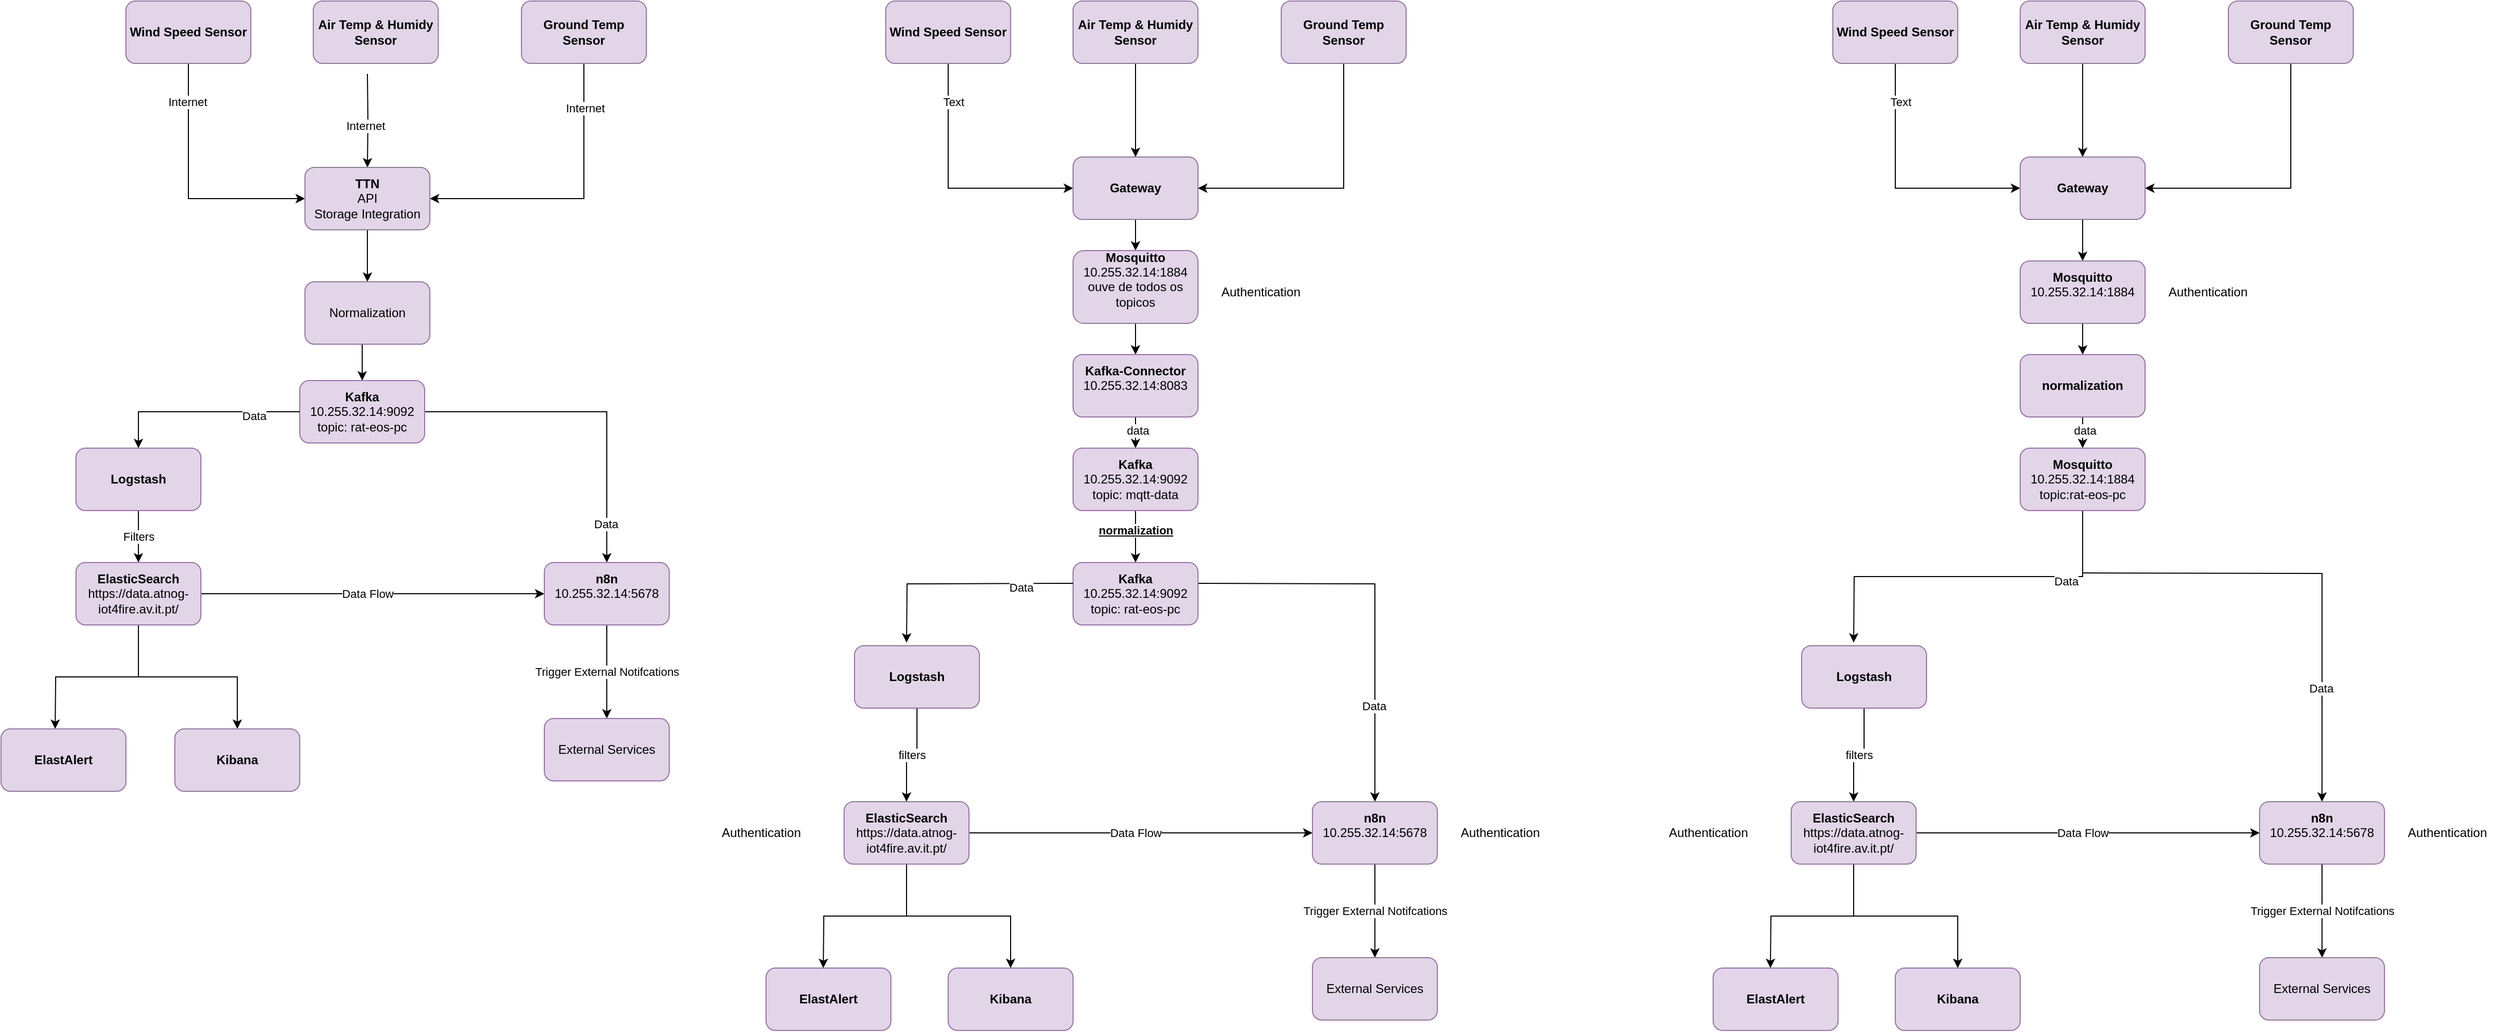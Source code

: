 <mxfile version="24.6.4" type="github">
  <diagram name="Página-1" id="U9sVXNLi1cfzZMgELVTF">
    <mxGraphModel dx="2345" dy="714" grid="1" gridSize="10" guides="1" tooltips="1" connect="1" arrows="1" fold="1" page="1" pageScale="1" pageWidth="827" pageHeight="1169" math="0" shadow="0">
      <root>
        <mxCell id="0" />
        <mxCell id="1" parent="0" />
        <mxCell id="oxTX_q_KPrcElpraufrz-17" style="edgeStyle=orthogonalEdgeStyle;rounded=0;orthogonalLoop=1;jettySize=auto;html=1;exitX=0.5;exitY=1;exitDx=0;exitDy=0;entryX=0;entryY=0.5;entryDx=0;entryDy=0;" parent="1" source="oxTX_q_KPrcElpraufrz-4" target="oxTX_q_KPrcElpraufrz-7" edge="1">
          <mxGeometry relative="1" as="geometry" />
        </mxCell>
        <mxCell id="VtKPe04n7dCPjRhlaxMr-100" value="Text" style="edgeLabel;html=1;align=center;verticalAlign=middle;resizable=0;points=[];" parent="oxTX_q_KPrcElpraufrz-17" vertex="1" connectable="0">
          <mxGeometry x="-0.692" y="5" relative="1" as="geometry">
            <mxPoint as="offset" />
          </mxGeometry>
        </mxCell>
        <mxCell id="oxTX_q_KPrcElpraufrz-4" value="&lt;b&gt;Wind Speed Sensor&lt;/b&gt;" style="rounded=1;whiteSpace=wrap;html=1;fillColor=#e1d5e7;strokeColor=#9673a6;" parent="1" vertex="1">
          <mxGeometry x="50" y="80" width="120" height="60" as="geometry" />
        </mxCell>
        <mxCell id="oxTX_q_KPrcElpraufrz-16" style="edgeStyle=orthogonalEdgeStyle;rounded=0;orthogonalLoop=1;jettySize=auto;html=1;exitX=0.5;exitY=1;exitDx=0;exitDy=0;entryX=0.5;entryY=0;entryDx=0;entryDy=0;" parent="1" source="oxTX_q_KPrcElpraufrz-5" target="oxTX_q_KPrcElpraufrz-7" edge="1">
          <mxGeometry relative="1" as="geometry" />
        </mxCell>
        <mxCell id="oxTX_q_KPrcElpraufrz-5" value="&lt;b&gt;Air Temp &amp;amp; Humidy Sensor&lt;/b&gt;" style="rounded=1;whiteSpace=wrap;html=1;fillColor=#e1d5e7;strokeColor=#9673a6;" parent="1" vertex="1">
          <mxGeometry x="230" y="80" width="120" height="60" as="geometry" />
        </mxCell>
        <mxCell id="oxTX_q_KPrcElpraufrz-15" style="edgeStyle=orthogonalEdgeStyle;rounded=0;orthogonalLoop=1;jettySize=auto;html=1;exitX=0.5;exitY=1;exitDx=0;exitDy=0;entryX=1;entryY=0.5;entryDx=0;entryDy=0;" parent="1" source="oxTX_q_KPrcElpraufrz-6" target="oxTX_q_KPrcElpraufrz-7" edge="1">
          <mxGeometry relative="1" as="geometry" />
        </mxCell>
        <mxCell id="oxTX_q_KPrcElpraufrz-6" value="&lt;b&gt;Ground Temp Sensor&lt;/b&gt;" style="rounded=1;whiteSpace=wrap;html=1;fillColor=#e1d5e7;strokeColor=#9673a6;" parent="1" vertex="1">
          <mxGeometry x="430" y="80" width="120" height="60" as="geometry" />
        </mxCell>
        <mxCell id="VtKPe04n7dCPjRhlaxMr-89" style="edgeStyle=orthogonalEdgeStyle;rounded=0;orthogonalLoop=1;jettySize=auto;html=1;exitX=0.5;exitY=1;exitDx=0;exitDy=0;entryX=0.5;entryY=0;entryDx=0;entryDy=0;" parent="1" source="oxTX_q_KPrcElpraufrz-7" target="VtKPe04n7dCPjRhlaxMr-87" edge="1">
          <mxGeometry relative="1" as="geometry" />
        </mxCell>
        <mxCell id="oxTX_q_KPrcElpraufrz-7" value="&lt;b&gt;Gateway&lt;/b&gt;" style="rounded=1;whiteSpace=wrap;html=1;fillColor=#e1d5e7;strokeColor=#9673a6;" parent="1" vertex="1">
          <mxGeometry x="230" y="230" width="120" height="60" as="geometry" />
        </mxCell>
        <mxCell id="oxTX_q_KPrcElpraufrz-20" style="edgeStyle=orthogonalEdgeStyle;rounded=0;orthogonalLoop=1;jettySize=auto;html=1;exitX=1;exitY=0.5;exitDx=0;exitDy=0;entryX=0.5;entryY=0;entryDx=0;entryDy=0;" parent="1" target="oxTX_q_KPrcElpraufrz-10" edge="1">
          <mxGeometry relative="1" as="geometry">
            <mxPoint x="350" y="640" as="sourcePoint" />
          </mxGeometry>
        </mxCell>
        <mxCell id="oxTX_q_KPrcElpraufrz-21" value="Data" style="edgeLabel;html=1;align=center;verticalAlign=middle;resizable=0;points=[];" parent="oxTX_q_KPrcElpraufrz-20" vertex="1" connectable="0">
          <mxGeometry x="0.516" y="-1" relative="1" as="geometry">
            <mxPoint as="offset" />
          </mxGeometry>
        </mxCell>
        <mxCell id="oxTX_q_KPrcElpraufrz-8" value="&lt;b&gt;Kafka&lt;/b&gt;&lt;div&gt;&lt;div&gt;10.255.32.14:9092&lt;/div&gt;&lt;/div&gt;&lt;div&gt;topic: rat-eos-pc&lt;br&gt;&lt;/div&gt;" style="rounded=1;whiteSpace=wrap;html=1;fillColor=#e1d5e7;strokeColor=#9673a6;" parent="1" vertex="1">
          <mxGeometry x="230" y="620" width="120" height="60" as="geometry" />
        </mxCell>
        <mxCell id="oxTX_q_KPrcElpraufrz-24" value="filters" style="edgeStyle=orthogonalEdgeStyle;rounded=0;orthogonalLoop=1;jettySize=auto;html=1;exitX=0.5;exitY=1;exitDx=0;exitDy=0;" parent="1" source="oxTX_q_KPrcElpraufrz-9" target="oxTX_q_KPrcElpraufrz-12" edge="1">
          <mxGeometry relative="1" as="geometry" />
        </mxCell>
        <mxCell id="oxTX_q_KPrcElpraufrz-9" value="&lt;b&gt;Logstash&lt;/b&gt;" style="rounded=1;whiteSpace=wrap;html=1;fillColor=#e1d5e7;strokeColor=#9673a6;" parent="1" vertex="1">
          <mxGeometry x="20" y="700" width="120" height="60" as="geometry" />
        </mxCell>
        <mxCell id="oxTX_q_KPrcElpraufrz-29" value="Trigger External Notifcations" style="edgeStyle=orthogonalEdgeStyle;rounded=0;orthogonalLoop=1;jettySize=auto;html=1;exitX=0.5;exitY=1;exitDx=0;exitDy=0;entryX=0.5;entryY=0;entryDx=0;entryDy=0;" parent="1" source="oxTX_q_KPrcElpraufrz-10" target="oxTX_q_KPrcElpraufrz-11" edge="1">
          <mxGeometry relative="1" as="geometry" />
        </mxCell>
        <mxCell id="oxTX_q_KPrcElpraufrz-10" value="&lt;b&gt;n8n&lt;/b&gt;&lt;div&gt;&lt;div&gt;10.255.32.14:5678&lt;/div&gt;&lt;div&gt;&lt;br&gt;&lt;/div&gt;&lt;/div&gt;" style="rounded=1;whiteSpace=wrap;html=1;fillColor=#e1d5e7;strokeColor=#9673a6;" parent="1" vertex="1">
          <mxGeometry x="460" y="850" width="120" height="60" as="geometry" />
        </mxCell>
        <mxCell id="oxTX_q_KPrcElpraufrz-11" value="External Services" style="rounded=1;whiteSpace=wrap;html=1;fillColor=#e1d5e7;strokeColor=#9673a6;" parent="1" vertex="1">
          <mxGeometry x="460" y="1000" width="120" height="60" as="geometry" />
        </mxCell>
        <mxCell id="oxTX_q_KPrcElpraufrz-25" style="edgeStyle=orthogonalEdgeStyle;rounded=0;orthogonalLoop=1;jettySize=auto;html=1;exitX=0.5;exitY=1;exitDx=0;exitDy=0;entryX=0.5;entryY=0;entryDx=0;entryDy=0;" parent="1" source="oxTX_q_KPrcElpraufrz-12" edge="1">
          <mxGeometry relative="1" as="geometry">
            <mxPoint x="-10" y="1010" as="targetPoint" />
          </mxGeometry>
        </mxCell>
        <mxCell id="oxTX_q_KPrcElpraufrz-26" style="edgeStyle=orthogonalEdgeStyle;rounded=0;orthogonalLoop=1;jettySize=auto;html=1;exitX=0.5;exitY=1;exitDx=0;exitDy=0;entryX=0.5;entryY=0;entryDx=0;entryDy=0;" parent="1" source="oxTX_q_KPrcElpraufrz-12" target="oxTX_q_KPrcElpraufrz-14" edge="1">
          <mxGeometry relative="1" as="geometry" />
        </mxCell>
        <mxCell id="oxTX_q_KPrcElpraufrz-27" style="edgeStyle=orthogonalEdgeStyle;rounded=0;orthogonalLoop=1;jettySize=auto;html=1;exitX=1;exitY=0.5;exitDx=0;exitDy=0;" parent="1" source="oxTX_q_KPrcElpraufrz-12" target="oxTX_q_KPrcElpraufrz-10" edge="1">
          <mxGeometry relative="1" as="geometry" />
        </mxCell>
        <mxCell id="oxTX_q_KPrcElpraufrz-28" value="Data Flow" style="edgeLabel;html=1;align=center;verticalAlign=middle;resizable=0;points=[];" parent="oxTX_q_KPrcElpraufrz-27" vertex="1" connectable="0">
          <mxGeometry x="0.462" y="-1" relative="1" as="geometry">
            <mxPoint x="-81" y="-1" as="offset" />
          </mxGeometry>
        </mxCell>
        <mxCell id="oxTX_q_KPrcElpraufrz-12" value="&lt;b&gt;ElasticSearch&lt;/b&gt;&lt;div&gt;https://data.atnog-iot4fire.av.it.pt/&lt;br&gt;&lt;/div&gt;" style="rounded=1;whiteSpace=wrap;html=1;fillColor=#e1d5e7;strokeColor=#9673a6;" parent="1" vertex="1">
          <mxGeometry x="10" y="850" width="120" height="60" as="geometry" />
        </mxCell>
        <mxCell id="oxTX_q_KPrcElpraufrz-13" value="&lt;b&gt;ElastAlert&lt;/b&gt;" style="rounded=1;whiteSpace=wrap;html=1;fillColor=#e1d5e7;strokeColor=#9673a6;" parent="1" vertex="1">
          <mxGeometry x="-65" y="1010" width="120" height="60" as="geometry" />
        </mxCell>
        <mxCell id="oxTX_q_KPrcElpraufrz-14" value="&lt;b&gt;Kibana&lt;/b&gt;" style="rounded=1;whiteSpace=wrap;html=1;fillColor=#e1d5e7;strokeColor=#9673a6;" parent="1" vertex="1">
          <mxGeometry x="110" y="1010" width="120" height="60" as="geometry" />
        </mxCell>
        <mxCell id="oxTX_q_KPrcElpraufrz-22" style="edgeStyle=orthogonalEdgeStyle;rounded=0;orthogonalLoop=1;jettySize=auto;html=1;exitX=0;exitY=0.5;exitDx=0;exitDy=0;" parent="1" edge="1">
          <mxGeometry relative="1" as="geometry">
            <mxPoint x="70" y="697" as="targetPoint" />
            <mxPoint x="230" y="640" as="sourcePoint" />
          </mxGeometry>
        </mxCell>
        <mxCell id="oxTX_q_KPrcElpraufrz-23" value="Data" style="edgeLabel;html=1;align=center;verticalAlign=middle;resizable=0;points=[];" parent="oxTX_q_KPrcElpraufrz-22" vertex="1" connectable="0">
          <mxGeometry x="-0.537" y="4" relative="1" as="geometry">
            <mxPoint as="offset" />
          </mxGeometry>
        </mxCell>
        <mxCell id="VtKPe04n7dCPjRhlaxMr-1" style="edgeStyle=orthogonalEdgeStyle;rounded=0;orthogonalLoop=1;jettySize=auto;html=1;entryX=0;entryY=0.5;entryDx=0;entryDy=0;exitX=0.5;exitY=1;exitDx=0;exitDy=0;" parent="1" source="VtKPe04n7dCPjRhlaxMr-2" target="VtKPe04n7dCPjRhlaxMr-9" edge="1">
          <mxGeometry relative="1" as="geometry">
            <mxPoint x="-628" y="150" as="sourcePoint" />
          </mxGeometry>
        </mxCell>
        <mxCell id="VtKPe04n7dCPjRhlaxMr-86" value="Internet" style="edgeLabel;html=1;align=center;verticalAlign=middle;resizable=0;points=[];" parent="VtKPe04n7dCPjRhlaxMr-1" vertex="1" connectable="0">
          <mxGeometry x="-0.694" y="-1" relative="1" as="geometry">
            <mxPoint as="offset" />
          </mxGeometry>
        </mxCell>
        <mxCell id="VtKPe04n7dCPjRhlaxMr-2" value="&lt;b&gt;Wind Speed Sensor&lt;/b&gt;" style="rounded=1;whiteSpace=wrap;html=1;fillColor=#e1d5e7;strokeColor=#9673a6;" parent="1" vertex="1">
          <mxGeometry x="-680" y="80" width="120" height="60" as="geometry" />
        </mxCell>
        <mxCell id="VtKPe04n7dCPjRhlaxMr-3" style="edgeStyle=orthogonalEdgeStyle;rounded=0;orthogonalLoop=1;jettySize=auto;html=1;exitX=0.5;exitY=1;exitDx=0;exitDy=0;entryX=0.5;entryY=0;entryDx=0;entryDy=0;" parent="1" target="VtKPe04n7dCPjRhlaxMr-9" edge="1">
          <mxGeometry relative="1" as="geometry">
            <mxPoint x="-448" y="150" as="sourcePoint" />
          </mxGeometry>
        </mxCell>
        <mxCell id="VtKPe04n7dCPjRhlaxMr-84" value="Internet" style="edgeLabel;html=1;align=center;verticalAlign=middle;resizable=0;points=[];" parent="VtKPe04n7dCPjRhlaxMr-3" vertex="1" connectable="0">
          <mxGeometry x="0.116" y="-2" relative="1" as="geometry">
            <mxPoint as="offset" />
          </mxGeometry>
        </mxCell>
        <mxCell id="VtKPe04n7dCPjRhlaxMr-4" value="&lt;b&gt;Air Temp &amp;amp; Humidy Sensor&lt;/b&gt;" style="rounded=1;whiteSpace=wrap;html=1;fillColor=#e1d5e7;strokeColor=#9673a6;" parent="1" vertex="1">
          <mxGeometry x="-500" y="80" width="120" height="60" as="geometry" />
        </mxCell>
        <mxCell id="VtKPe04n7dCPjRhlaxMr-5" style="edgeStyle=orthogonalEdgeStyle;rounded=0;orthogonalLoop=1;jettySize=auto;html=1;exitX=0.5;exitY=1;exitDx=0;exitDy=0;entryX=1;entryY=0.5;entryDx=0;entryDy=0;" parent="1" source="VtKPe04n7dCPjRhlaxMr-6" target="VtKPe04n7dCPjRhlaxMr-9" edge="1">
          <mxGeometry relative="1" as="geometry">
            <mxPoint x="-248" y="150" as="sourcePoint" />
          </mxGeometry>
        </mxCell>
        <mxCell id="VtKPe04n7dCPjRhlaxMr-85" value="Internet" style="edgeLabel;html=1;align=center;verticalAlign=middle;resizable=0;points=[];" parent="VtKPe04n7dCPjRhlaxMr-5" vertex="1" connectable="0">
          <mxGeometry x="-0.691" y="1" relative="1" as="geometry">
            <mxPoint as="offset" />
          </mxGeometry>
        </mxCell>
        <mxCell id="VtKPe04n7dCPjRhlaxMr-6" value="&lt;b&gt;Ground Temp Sensor&lt;/b&gt;" style="rounded=1;whiteSpace=wrap;html=1;fillColor=#e1d5e7;strokeColor=#9673a6;" parent="1" vertex="1">
          <mxGeometry x="-300" y="80" width="120" height="60" as="geometry" />
        </mxCell>
        <mxCell id="VtKPe04n7dCPjRhlaxMr-80" style="edgeStyle=orthogonalEdgeStyle;rounded=0;orthogonalLoop=1;jettySize=auto;html=1;exitX=0.5;exitY=1;exitDx=0;exitDy=0;entryX=0.5;entryY=0;entryDx=0;entryDy=0;" parent="1" source="VtKPe04n7dCPjRhlaxMr-9" target="VtKPe04n7dCPjRhlaxMr-79" edge="1">
          <mxGeometry relative="1" as="geometry" />
        </mxCell>
        <mxCell id="VtKPe04n7dCPjRhlaxMr-9" value="&lt;b&gt;TTN&lt;/b&gt;&lt;br&gt;API&lt;br&gt;Storage Integration" style="rounded=1;whiteSpace=wrap;html=1;fillColor=#e1d5e7;strokeColor=#9673a6;" parent="1" vertex="1">
          <mxGeometry x="-508" y="240" width="120" height="60" as="geometry" />
        </mxCell>
        <mxCell id="VtKPe04n7dCPjRhlaxMr-10" style="edgeStyle=orthogonalEdgeStyle;rounded=0;orthogonalLoop=1;jettySize=auto;html=1;exitX=1;exitY=0.5;exitDx=0;exitDy=0;entryX=0.5;entryY=0;entryDx=0;entryDy=0;" parent="1" source="VtKPe04n7dCPjRhlaxMr-12" target="VtKPe04n7dCPjRhlaxMr-16" edge="1">
          <mxGeometry relative="1" as="geometry" />
        </mxCell>
        <mxCell id="VtKPe04n7dCPjRhlaxMr-11" value="Data" style="edgeLabel;html=1;align=center;verticalAlign=middle;resizable=0;points=[];" parent="VtKPe04n7dCPjRhlaxMr-10" vertex="1" connectable="0">
          <mxGeometry x="0.516" y="-1" relative="1" as="geometry">
            <mxPoint y="40" as="offset" />
          </mxGeometry>
        </mxCell>
        <mxCell id="VtKPe04n7dCPjRhlaxMr-12" value="&lt;b&gt;Kafka&lt;/b&gt;&lt;div&gt;10.255.32.14:9092&lt;/div&gt;&lt;div&gt;topic: rat-eos-pc&lt;/div&gt;" style="rounded=1;whiteSpace=wrap;html=1;fillColor=#e1d5e7;strokeColor=#9673a6;" parent="1" vertex="1">
          <mxGeometry x="-513" y="445" width="120" height="60" as="geometry" />
        </mxCell>
        <mxCell id="VtKPe04n7dCPjRhlaxMr-13" value="Filters" style="edgeStyle=orthogonalEdgeStyle;rounded=0;orthogonalLoop=1;jettySize=auto;html=1;exitX=0.5;exitY=1;exitDx=0;exitDy=0;" parent="1" source="VtKPe04n7dCPjRhlaxMr-14" target="VtKPe04n7dCPjRhlaxMr-22" edge="1">
          <mxGeometry relative="1" as="geometry" />
        </mxCell>
        <mxCell id="VtKPe04n7dCPjRhlaxMr-14" value="&lt;b&gt;Logstash&lt;/b&gt;" style="rounded=1;whiteSpace=wrap;html=1;fillColor=#e1d5e7;strokeColor=#9673a6;" parent="1" vertex="1">
          <mxGeometry x="-728" y="510" width="120" height="60" as="geometry" />
        </mxCell>
        <mxCell id="VtKPe04n7dCPjRhlaxMr-15" value="Trigger External Notifcations" style="edgeStyle=orthogonalEdgeStyle;rounded=0;orthogonalLoop=1;jettySize=auto;html=1;exitX=0.5;exitY=1;exitDx=0;exitDy=0;entryX=0.5;entryY=0;entryDx=0;entryDy=0;" parent="1" source="VtKPe04n7dCPjRhlaxMr-16" target="VtKPe04n7dCPjRhlaxMr-17" edge="1">
          <mxGeometry relative="1" as="geometry" />
        </mxCell>
        <mxCell id="VtKPe04n7dCPjRhlaxMr-16" value="&lt;b&gt;n8n&lt;/b&gt;&lt;div&gt;&lt;div&gt;10.255.32.14:5678&lt;/div&gt;&lt;/div&gt;&lt;div&gt;&lt;br&gt;&lt;/div&gt;" style="rounded=1;whiteSpace=wrap;html=1;fillColor=#e1d5e7;strokeColor=#9673a6;" parent="1" vertex="1">
          <mxGeometry x="-278" y="620" width="120" height="60" as="geometry" />
        </mxCell>
        <mxCell id="VtKPe04n7dCPjRhlaxMr-17" value="External Services" style="rounded=1;whiteSpace=wrap;html=1;fillColor=#e1d5e7;strokeColor=#9673a6;" parent="1" vertex="1">
          <mxGeometry x="-278" y="770" width="120" height="60" as="geometry" />
        </mxCell>
        <mxCell id="VtKPe04n7dCPjRhlaxMr-18" style="edgeStyle=orthogonalEdgeStyle;rounded=0;orthogonalLoop=1;jettySize=auto;html=1;exitX=0.5;exitY=1;exitDx=0;exitDy=0;entryX=0.5;entryY=0;entryDx=0;entryDy=0;" parent="1" source="VtKPe04n7dCPjRhlaxMr-22" edge="1">
          <mxGeometry relative="1" as="geometry">
            <mxPoint x="-748" y="780" as="targetPoint" />
          </mxGeometry>
        </mxCell>
        <mxCell id="VtKPe04n7dCPjRhlaxMr-19" style="edgeStyle=orthogonalEdgeStyle;rounded=0;orthogonalLoop=1;jettySize=auto;html=1;exitX=0.5;exitY=1;exitDx=0;exitDy=0;entryX=0.5;entryY=0;entryDx=0;entryDy=0;" parent="1" source="VtKPe04n7dCPjRhlaxMr-22" target="VtKPe04n7dCPjRhlaxMr-24" edge="1">
          <mxGeometry relative="1" as="geometry" />
        </mxCell>
        <mxCell id="VtKPe04n7dCPjRhlaxMr-20" style="edgeStyle=orthogonalEdgeStyle;rounded=0;orthogonalLoop=1;jettySize=auto;html=1;exitX=1;exitY=0.5;exitDx=0;exitDy=0;" parent="1" source="VtKPe04n7dCPjRhlaxMr-22" target="VtKPe04n7dCPjRhlaxMr-16" edge="1">
          <mxGeometry relative="1" as="geometry" />
        </mxCell>
        <mxCell id="VtKPe04n7dCPjRhlaxMr-21" value="Data Flow" style="edgeLabel;html=1;align=center;verticalAlign=middle;resizable=0;points=[];" parent="VtKPe04n7dCPjRhlaxMr-20" vertex="1" connectable="0">
          <mxGeometry x="0.462" y="-1" relative="1" as="geometry">
            <mxPoint x="-81" y="-1" as="offset" />
          </mxGeometry>
        </mxCell>
        <mxCell id="VtKPe04n7dCPjRhlaxMr-22" value="&lt;b&gt;ElasticSearch&lt;/b&gt;&lt;div&gt;https://data.atnog-iot4fire.av.it.pt/&lt;br&gt;&lt;/div&gt;" style="rounded=1;whiteSpace=wrap;html=1;fillColor=#e1d5e7;strokeColor=#9673a6;" parent="1" vertex="1">
          <mxGeometry x="-728" y="620" width="120" height="60" as="geometry" />
        </mxCell>
        <mxCell id="VtKPe04n7dCPjRhlaxMr-23" value="&lt;b&gt;ElastAlert&lt;/b&gt;" style="rounded=1;whiteSpace=wrap;html=1;fillColor=#e1d5e7;strokeColor=#9673a6;" parent="1" vertex="1">
          <mxGeometry x="-800" y="780" width="120" height="60" as="geometry" />
        </mxCell>
        <mxCell id="VtKPe04n7dCPjRhlaxMr-24" value="&lt;b&gt;Kibana&lt;/b&gt;" style="rounded=1;whiteSpace=wrap;html=1;fillColor=#e1d5e7;strokeColor=#9673a6;" parent="1" vertex="1">
          <mxGeometry x="-633" y="780" width="120" height="60" as="geometry" />
        </mxCell>
        <mxCell id="VtKPe04n7dCPjRhlaxMr-25" style="edgeStyle=orthogonalEdgeStyle;rounded=0;orthogonalLoop=1;jettySize=auto;html=1;exitX=0;exitY=0.5;exitDx=0;exitDy=0;entryX=0.5;entryY=0;entryDx=0;entryDy=0;" parent="1" source="VtKPe04n7dCPjRhlaxMr-12" target="VtKPe04n7dCPjRhlaxMr-14" edge="1">
          <mxGeometry relative="1" as="geometry">
            <mxPoint x="-668" y="467" as="targetPoint" />
          </mxGeometry>
        </mxCell>
        <mxCell id="VtKPe04n7dCPjRhlaxMr-26" value="Data" style="edgeLabel;html=1;align=center;verticalAlign=middle;resizable=0;points=[];" parent="VtKPe04n7dCPjRhlaxMr-25" vertex="1" connectable="0">
          <mxGeometry x="-0.537" y="4" relative="1" as="geometry">
            <mxPoint as="offset" />
          </mxGeometry>
        </mxCell>
        <mxCell id="VtKPe04n7dCPjRhlaxMr-82" style="edgeStyle=orthogonalEdgeStyle;rounded=0;orthogonalLoop=1;jettySize=auto;html=1;exitX=0.5;exitY=1;exitDx=0;exitDy=0;entryX=0.5;entryY=0;entryDx=0;entryDy=0;" parent="1" source="VtKPe04n7dCPjRhlaxMr-79" target="VtKPe04n7dCPjRhlaxMr-12" edge="1">
          <mxGeometry relative="1" as="geometry" />
        </mxCell>
        <mxCell id="VtKPe04n7dCPjRhlaxMr-79" value="Normalization" style="rounded=1;whiteSpace=wrap;html=1;fillColor=#e1d5e7;strokeColor=#9673a6;" parent="1" vertex="1">
          <mxGeometry x="-508" y="350" width="120" height="60" as="geometry" />
        </mxCell>
        <mxCell id="VtKPe04n7dCPjRhlaxMr-90" style="edgeStyle=orthogonalEdgeStyle;rounded=0;orthogonalLoop=1;jettySize=auto;html=1;exitX=0.5;exitY=1;exitDx=0;exitDy=0;entryX=0.5;entryY=0;entryDx=0;entryDy=0;" parent="1" source="VtKPe04n7dCPjRhlaxMr-87" target="VtKPe04n7dCPjRhlaxMr-88" edge="1">
          <mxGeometry relative="1" as="geometry" />
        </mxCell>
        <mxCell id="VtKPe04n7dCPjRhlaxMr-87" value="&lt;b&gt;Mosquitto&lt;/b&gt;&lt;div&gt;&lt;div&gt;10.255.32.14:1884&lt;/div&gt;&lt;/div&gt;&lt;div&gt;ouve de todos os topicos&lt;/div&gt;&lt;div&gt;&lt;br&gt;&lt;/div&gt;" style="rounded=1;whiteSpace=wrap;html=1;fillColor=#e1d5e7;strokeColor=#9673a6;" parent="1" vertex="1">
          <mxGeometry x="230" y="320" width="120" height="70" as="geometry" />
        </mxCell>
        <mxCell id="VtKPe04n7dCPjRhlaxMr-94" style="edgeStyle=orthogonalEdgeStyle;rounded=0;orthogonalLoop=1;jettySize=auto;html=1;exitX=0.5;exitY=1;exitDx=0;exitDy=0;entryX=0.5;entryY=0;entryDx=0;entryDy=0;" parent="1" source="VtKPe04n7dCPjRhlaxMr-88" target="VtKPe04n7dCPjRhlaxMr-92" edge="1">
          <mxGeometry relative="1" as="geometry" />
        </mxCell>
        <mxCell id="VtKPe04n7dCPjRhlaxMr-96" value="data" style="edgeLabel;html=1;align=center;verticalAlign=middle;resizable=0;points=[];" parent="VtKPe04n7dCPjRhlaxMr-94" vertex="1" connectable="0">
          <mxGeometry x="-0.133" y="2" relative="1" as="geometry">
            <mxPoint as="offset" />
          </mxGeometry>
        </mxCell>
        <mxCell id="VtKPe04n7dCPjRhlaxMr-88" value="&lt;b&gt;Kafka-Connector&lt;/b&gt;&lt;div&gt;&lt;div&gt;10.255.32.14:8083&lt;/div&gt;&lt;/div&gt;&lt;div&gt;&lt;br&gt;&lt;/div&gt;" style="rounded=1;whiteSpace=wrap;html=1;fillColor=#e1d5e7;strokeColor=#9673a6;" parent="1" vertex="1">
          <mxGeometry x="230" y="420" width="120" height="60" as="geometry" />
        </mxCell>
        <mxCell id="VtKPe04n7dCPjRhlaxMr-93" style="edgeStyle=orthogonalEdgeStyle;rounded=0;orthogonalLoop=1;jettySize=auto;html=1;exitX=0.5;exitY=1;exitDx=0;exitDy=0;entryX=0.5;entryY=0;entryDx=0;entryDy=0;" parent="1" source="VtKPe04n7dCPjRhlaxMr-92" target="oxTX_q_KPrcElpraufrz-8" edge="1">
          <mxGeometry relative="1" as="geometry" />
        </mxCell>
        <mxCell id="VtKPe04n7dCPjRhlaxMr-95" value="&lt;u&gt;&lt;b&gt;normalization&lt;/b&gt;&lt;/u&gt;" style="edgeLabel;html=1;align=center;verticalAlign=middle;resizable=0;points=[];" parent="VtKPe04n7dCPjRhlaxMr-93" vertex="1" connectable="0">
          <mxGeometry x="-0.4" y="-1" relative="1" as="geometry">
            <mxPoint x="1" y="4" as="offset" />
          </mxGeometry>
        </mxCell>
        <mxCell id="VtKPe04n7dCPjRhlaxMr-92" value="&lt;b&gt;Kafka&lt;/b&gt;&lt;div&gt;&lt;div&gt;10.255.32.14:9092&lt;/div&gt;&lt;/div&gt;&lt;div&gt;topic: mqtt-data&lt;br&gt;&lt;/div&gt;" style="rounded=1;whiteSpace=wrap;html=1;fillColor=#e1d5e7;strokeColor=#9673a6;" parent="1" vertex="1">
          <mxGeometry x="230" y="510" width="120" height="60" as="geometry" />
        </mxCell>
        <mxCell id="VtKPe04n7dCPjRhlaxMr-97" value="Authentication" style="text;html=1;align=center;verticalAlign=middle;resizable=0;points=[];autosize=1;strokeColor=none;fillColor=none;" parent="1" vertex="1">
          <mxGeometry x="360" y="345" width="100" height="30" as="geometry" />
        </mxCell>
        <mxCell id="VtKPe04n7dCPjRhlaxMr-98" value="Authentication" style="text;html=1;align=center;verticalAlign=middle;resizable=0;points=[];autosize=1;strokeColor=none;fillColor=none;" parent="1" vertex="1">
          <mxGeometry x="-120" y="865" width="100" height="30" as="geometry" />
        </mxCell>
        <mxCell id="VtKPe04n7dCPjRhlaxMr-99" value="Authentication" style="text;html=1;align=center;verticalAlign=middle;resizable=0;points=[];autosize=1;strokeColor=none;fillColor=none;" parent="1" vertex="1">
          <mxGeometry x="590" y="865" width="100" height="30" as="geometry" />
        </mxCell>
        <mxCell id="QKq4O5UranIIqj3ywBdW-1" style="edgeStyle=orthogonalEdgeStyle;rounded=0;orthogonalLoop=1;jettySize=auto;html=1;exitX=0.5;exitY=1;exitDx=0;exitDy=0;entryX=0;entryY=0.5;entryDx=0;entryDy=0;" edge="1" parent="1" source="QKq4O5UranIIqj3ywBdW-3" target="QKq4O5UranIIqj3ywBdW-9">
          <mxGeometry relative="1" as="geometry" />
        </mxCell>
        <mxCell id="QKq4O5UranIIqj3ywBdW-2" value="Text" style="edgeLabel;html=1;align=center;verticalAlign=middle;resizable=0;points=[];" vertex="1" connectable="0" parent="QKq4O5UranIIqj3ywBdW-1">
          <mxGeometry x="-0.692" y="5" relative="1" as="geometry">
            <mxPoint as="offset" />
          </mxGeometry>
        </mxCell>
        <mxCell id="QKq4O5UranIIqj3ywBdW-3" value="&lt;b&gt;Wind Speed Sensor&lt;/b&gt;" style="rounded=1;whiteSpace=wrap;html=1;fillColor=#e1d5e7;strokeColor=#9673a6;" vertex="1" parent="1">
          <mxGeometry x="960" y="80" width="120" height="60" as="geometry" />
        </mxCell>
        <mxCell id="QKq4O5UranIIqj3ywBdW-4" style="edgeStyle=orthogonalEdgeStyle;rounded=0;orthogonalLoop=1;jettySize=auto;html=1;exitX=0.5;exitY=1;exitDx=0;exitDy=0;entryX=0.5;entryY=0;entryDx=0;entryDy=0;" edge="1" parent="1" source="QKq4O5UranIIqj3ywBdW-5" target="QKq4O5UranIIqj3ywBdW-9">
          <mxGeometry relative="1" as="geometry" />
        </mxCell>
        <mxCell id="QKq4O5UranIIqj3ywBdW-5" value="&lt;b&gt;Air Temp &amp;amp; Humidy Sensor&lt;/b&gt;" style="rounded=1;whiteSpace=wrap;html=1;fillColor=#e1d5e7;strokeColor=#9673a6;" vertex="1" parent="1">
          <mxGeometry x="1140" y="80" width="120" height="60" as="geometry" />
        </mxCell>
        <mxCell id="QKq4O5UranIIqj3ywBdW-6" style="edgeStyle=orthogonalEdgeStyle;rounded=0;orthogonalLoop=1;jettySize=auto;html=1;exitX=0.5;exitY=1;exitDx=0;exitDy=0;entryX=1;entryY=0.5;entryDx=0;entryDy=0;" edge="1" parent="1" source="QKq4O5UranIIqj3ywBdW-7" target="QKq4O5UranIIqj3ywBdW-9">
          <mxGeometry relative="1" as="geometry" />
        </mxCell>
        <mxCell id="QKq4O5UranIIqj3ywBdW-7" value="&lt;b&gt;Ground Temp Sensor&lt;/b&gt;" style="rounded=1;whiteSpace=wrap;html=1;fillColor=#e1d5e7;strokeColor=#9673a6;" vertex="1" parent="1">
          <mxGeometry x="1340" y="80" width="120" height="60" as="geometry" />
        </mxCell>
        <mxCell id="QKq4O5UranIIqj3ywBdW-8" style="edgeStyle=orthogonalEdgeStyle;rounded=0;orthogonalLoop=1;jettySize=auto;html=1;exitX=0.5;exitY=1;exitDx=0;exitDy=0;entryX=0.5;entryY=0;entryDx=0;entryDy=0;" edge="1" parent="1" source="QKq4O5UranIIqj3ywBdW-9" target="QKq4O5UranIIqj3ywBdW-28">
          <mxGeometry relative="1" as="geometry" />
        </mxCell>
        <mxCell id="QKq4O5UranIIqj3ywBdW-9" value="&lt;b&gt;Gateway&lt;/b&gt;" style="rounded=1;whiteSpace=wrap;html=1;fillColor=#e1d5e7;strokeColor=#9673a6;" vertex="1" parent="1">
          <mxGeometry x="1140" y="230" width="120" height="60" as="geometry" />
        </mxCell>
        <mxCell id="QKq4O5UranIIqj3ywBdW-10" style="edgeStyle=orthogonalEdgeStyle;rounded=0;orthogonalLoop=1;jettySize=auto;html=1;entryX=0.5;entryY=0;entryDx=0;entryDy=0;" edge="1" parent="1" target="QKq4O5UranIIqj3ywBdW-16">
          <mxGeometry relative="1" as="geometry">
            <mxPoint x="1200" y="630" as="sourcePoint" />
          </mxGeometry>
        </mxCell>
        <mxCell id="QKq4O5UranIIqj3ywBdW-11" value="Data" style="edgeLabel;html=1;align=center;verticalAlign=middle;resizable=0;points=[];" vertex="1" connectable="0" parent="QKq4O5UranIIqj3ywBdW-10">
          <mxGeometry x="0.516" y="-1" relative="1" as="geometry">
            <mxPoint as="offset" />
          </mxGeometry>
        </mxCell>
        <mxCell id="QKq4O5UranIIqj3ywBdW-13" value="filters" style="edgeStyle=orthogonalEdgeStyle;rounded=0;orthogonalLoop=1;jettySize=auto;html=1;exitX=0.5;exitY=1;exitDx=0;exitDy=0;" edge="1" parent="1" source="QKq4O5UranIIqj3ywBdW-14" target="QKq4O5UranIIqj3ywBdW-22">
          <mxGeometry relative="1" as="geometry" />
        </mxCell>
        <mxCell id="QKq4O5UranIIqj3ywBdW-14" value="&lt;b&gt;Logstash&lt;/b&gt;" style="rounded=1;whiteSpace=wrap;html=1;fillColor=#e1d5e7;strokeColor=#9673a6;" vertex="1" parent="1">
          <mxGeometry x="930" y="700" width="120" height="60" as="geometry" />
        </mxCell>
        <mxCell id="QKq4O5UranIIqj3ywBdW-15" value="Trigger External Notifcations" style="edgeStyle=orthogonalEdgeStyle;rounded=0;orthogonalLoop=1;jettySize=auto;html=1;exitX=0.5;exitY=1;exitDx=0;exitDy=0;entryX=0.5;entryY=0;entryDx=0;entryDy=0;" edge="1" parent="1" source="QKq4O5UranIIqj3ywBdW-16" target="QKq4O5UranIIqj3ywBdW-17">
          <mxGeometry relative="1" as="geometry" />
        </mxCell>
        <mxCell id="QKq4O5UranIIqj3ywBdW-16" value="&lt;b&gt;n8n&lt;/b&gt;&lt;div&gt;&lt;div&gt;10.255.32.14:5678&lt;/div&gt;&lt;div&gt;&lt;br&gt;&lt;/div&gt;&lt;/div&gt;" style="rounded=1;whiteSpace=wrap;html=1;fillColor=#e1d5e7;strokeColor=#9673a6;" vertex="1" parent="1">
          <mxGeometry x="1370" y="850" width="120" height="60" as="geometry" />
        </mxCell>
        <mxCell id="QKq4O5UranIIqj3ywBdW-17" value="External Services" style="rounded=1;whiteSpace=wrap;html=1;fillColor=#e1d5e7;strokeColor=#9673a6;" vertex="1" parent="1">
          <mxGeometry x="1370" y="1000" width="120" height="60" as="geometry" />
        </mxCell>
        <mxCell id="QKq4O5UranIIqj3ywBdW-18" style="edgeStyle=orthogonalEdgeStyle;rounded=0;orthogonalLoop=1;jettySize=auto;html=1;exitX=0.5;exitY=1;exitDx=0;exitDy=0;entryX=0.5;entryY=0;entryDx=0;entryDy=0;" edge="1" parent="1" source="QKq4O5UranIIqj3ywBdW-22">
          <mxGeometry relative="1" as="geometry">
            <mxPoint x="900" y="1010" as="targetPoint" />
          </mxGeometry>
        </mxCell>
        <mxCell id="QKq4O5UranIIqj3ywBdW-19" style="edgeStyle=orthogonalEdgeStyle;rounded=0;orthogonalLoop=1;jettySize=auto;html=1;exitX=0.5;exitY=1;exitDx=0;exitDy=0;entryX=0.5;entryY=0;entryDx=0;entryDy=0;" edge="1" parent="1" source="QKq4O5UranIIqj3ywBdW-22" target="QKq4O5UranIIqj3ywBdW-24">
          <mxGeometry relative="1" as="geometry" />
        </mxCell>
        <mxCell id="QKq4O5UranIIqj3ywBdW-20" style="edgeStyle=orthogonalEdgeStyle;rounded=0;orthogonalLoop=1;jettySize=auto;html=1;exitX=1;exitY=0.5;exitDx=0;exitDy=0;" edge="1" parent="1" source="QKq4O5UranIIqj3ywBdW-22" target="QKq4O5UranIIqj3ywBdW-16">
          <mxGeometry relative="1" as="geometry" />
        </mxCell>
        <mxCell id="QKq4O5UranIIqj3ywBdW-21" value="Data Flow" style="edgeLabel;html=1;align=center;verticalAlign=middle;resizable=0;points=[];" vertex="1" connectable="0" parent="QKq4O5UranIIqj3ywBdW-20">
          <mxGeometry x="0.462" y="-1" relative="1" as="geometry">
            <mxPoint x="-81" y="-1" as="offset" />
          </mxGeometry>
        </mxCell>
        <mxCell id="QKq4O5UranIIqj3ywBdW-22" value="&lt;b&gt;ElasticSearch&lt;/b&gt;&lt;div&gt;https://data.atnog-iot4fire.av.it.pt/&lt;br&gt;&lt;/div&gt;" style="rounded=1;whiteSpace=wrap;html=1;fillColor=#e1d5e7;strokeColor=#9673a6;" vertex="1" parent="1">
          <mxGeometry x="920" y="850" width="120" height="60" as="geometry" />
        </mxCell>
        <mxCell id="QKq4O5UranIIqj3ywBdW-23" value="&lt;b&gt;ElastAlert&lt;/b&gt;" style="rounded=1;whiteSpace=wrap;html=1;fillColor=#e1d5e7;strokeColor=#9673a6;" vertex="1" parent="1">
          <mxGeometry x="845" y="1010" width="120" height="60" as="geometry" />
        </mxCell>
        <mxCell id="QKq4O5UranIIqj3ywBdW-24" value="&lt;b&gt;Kibana&lt;/b&gt;" style="rounded=1;whiteSpace=wrap;html=1;fillColor=#e1d5e7;strokeColor=#9673a6;" vertex="1" parent="1">
          <mxGeometry x="1020" y="1010" width="120" height="60" as="geometry" />
        </mxCell>
        <mxCell id="QKq4O5UranIIqj3ywBdW-25" style="edgeStyle=orthogonalEdgeStyle;rounded=0;orthogonalLoop=1;jettySize=auto;html=1;exitX=0.5;exitY=1;exitDx=0;exitDy=0;" edge="1" parent="1" source="QKq4O5UranIIqj3ywBdW-34">
          <mxGeometry relative="1" as="geometry">
            <mxPoint x="980" y="697" as="targetPoint" />
            <mxPoint x="1140" y="640" as="sourcePoint" />
          </mxGeometry>
        </mxCell>
        <mxCell id="QKq4O5UranIIqj3ywBdW-26" value="Data" style="edgeLabel;html=1;align=center;verticalAlign=middle;resizable=0;points=[];" vertex="1" connectable="0" parent="QKq4O5UranIIqj3ywBdW-25">
          <mxGeometry x="-0.537" y="4" relative="1" as="geometry">
            <mxPoint as="offset" />
          </mxGeometry>
        </mxCell>
        <mxCell id="QKq4O5UranIIqj3ywBdW-27" style="edgeStyle=orthogonalEdgeStyle;rounded=0;orthogonalLoop=1;jettySize=auto;html=1;exitX=0.5;exitY=1;exitDx=0;exitDy=0;entryX=0.5;entryY=0;entryDx=0;entryDy=0;" edge="1" parent="1" source="QKq4O5UranIIqj3ywBdW-28" target="QKq4O5UranIIqj3ywBdW-31">
          <mxGeometry relative="1" as="geometry" />
        </mxCell>
        <mxCell id="QKq4O5UranIIqj3ywBdW-28" value="&lt;b&gt;Mosquitto&lt;/b&gt;&lt;div&gt;&lt;div&gt;10.255.32.14:1884&lt;/div&gt;&lt;/div&gt;&lt;div&gt;&lt;br&gt;&lt;/div&gt;" style="rounded=1;whiteSpace=wrap;html=1;fillColor=#e1d5e7;strokeColor=#9673a6;" vertex="1" parent="1">
          <mxGeometry x="1140" y="330" width="120" height="60" as="geometry" />
        </mxCell>
        <mxCell id="QKq4O5UranIIqj3ywBdW-29" style="edgeStyle=orthogonalEdgeStyle;rounded=0;orthogonalLoop=1;jettySize=auto;html=1;exitX=0.5;exitY=1;exitDx=0;exitDy=0;entryX=0.5;entryY=0;entryDx=0;entryDy=0;" edge="1" parent="1" source="QKq4O5UranIIqj3ywBdW-31" target="QKq4O5UranIIqj3ywBdW-34">
          <mxGeometry relative="1" as="geometry" />
        </mxCell>
        <mxCell id="QKq4O5UranIIqj3ywBdW-30" value="data" style="edgeLabel;html=1;align=center;verticalAlign=middle;resizable=0;points=[];" vertex="1" connectable="0" parent="QKq4O5UranIIqj3ywBdW-29">
          <mxGeometry x="-0.133" y="2" relative="1" as="geometry">
            <mxPoint as="offset" />
          </mxGeometry>
        </mxCell>
        <mxCell id="QKq4O5UranIIqj3ywBdW-31" value="&lt;div&gt;&lt;b&gt;normalization&lt;/b&gt;&lt;/div&gt;" style="rounded=1;whiteSpace=wrap;html=1;fillColor=#e1d5e7;strokeColor=#9673a6;" vertex="1" parent="1">
          <mxGeometry x="1140" y="420" width="120" height="60" as="geometry" />
        </mxCell>
        <mxCell id="QKq4O5UranIIqj3ywBdW-34" value="&lt;div&gt;&lt;b&gt;Mosquitto&lt;/b&gt;&lt;div&gt;10.255.32.14:1884&lt;/div&gt;&lt;div&gt;topic:rat-eos-pc&lt;/div&gt;&lt;/div&gt;" style="rounded=1;whiteSpace=wrap;html=1;fillColor=#e1d5e7;strokeColor=#9673a6;" vertex="1" parent="1">
          <mxGeometry x="1140" y="510" width="120" height="60" as="geometry" />
        </mxCell>
        <mxCell id="QKq4O5UranIIqj3ywBdW-35" value="Authentication" style="text;html=1;align=center;verticalAlign=middle;resizable=0;points=[];autosize=1;strokeColor=none;fillColor=none;" vertex="1" parent="1">
          <mxGeometry x="1270" y="345" width="100" height="30" as="geometry" />
        </mxCell>
        <mxCell id="QKq4O5UranIIqj3ywBdW-36" value="Authentication" style="text;html=1;align=center;verticalAlign=middle;resizable=0;points=[];autosize=1;strokeColor=none;fillColor=none;" vertex="1" parent="1">
          <mxGeometry x="790" y="865" width="100" height="30" as="geometry" />
        </mxCell>
        <mxCell id="QKq4O5UranIIqj3ywBdW-37" value="Authentication" style="text;html=1;align=center;verticalAlign=middle;resizable=0;points=[];autosize=1;strokeColor=none;fillColor=none;" vertex="1" parent="1">
          <mxGeometry x="1500" y="865" width="100" height="30" as="geometry" />
        </mxCell>
      </root>
    </mxGraphModel>
  </diagram>
</mxfile>
